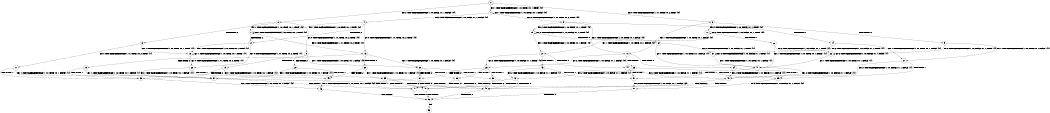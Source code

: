 digraph BCG {
size = "7, 10.5";
center = TRUE;
node [shape = circle];
0 [peripheries = 2];
0 -> 1 [label = "EX !1 !ATOMIC_EXCH_BRANCH (1, +0, TRUE, +0, 1, TRUE) !{0}"];
0 -> 2 [label = "EX !2 !ATOMIC_EXCH_BRANCH (1, +0, FALSE, +1, 1, FALSE) !{0}"];
0 -> 3 [label = "EX !0 !ATOMIC_EXCH_BRANCH (1, +1, TRUE, +0, 2, TRUE) !{0}"];
1 -> 4 [label = "EX !2 !ATOMIC_EXCH_BRANCH (1, +0, FALSE, +1, 1, FALSE) !{0}"];
1 -> 5 [label = "EX !0 !ATOMIC_EXCH_BRANCH (1, +1, TRUE, +0, 2, TRUE) !{0}"];
1 -> 1 [label = "EX !1 !ATOMIC_EXCH_BRANCH (1, +0, TRUE, +0, 1, TRUE) !{0}"];
2 -> 6 [label = "TERMINATE !2"];
2 -> 7 [label = "EX !1 !ATOMIC_EXCH_BRANCH (1, +0, TRUE, +0, 1, TRUE) !{0}"];
2 -> 8 [label = "EX !0 !ATOMIC_EXCH_BRANCH (1, +1, TRUE, +0, 2, TRUE) !{0}"];
3 -> 9 [label = "TERMINATE !0"];
3 -> 10 [label = "EX !1 !ATOMIC_EXCH_BRANCH (1, +0, TRUE, +0, 1, FALSE) !{0}"];
3 -> 11 [label = "EX !2 !ATOMIC_EXCH_BRANCH (1, +0, FALSE, +1, 1, TRUE) !{0}"];
4 -> 12 [label = "TERMINATE !2"];
4 -> 13 [label = "EX !0 !ATOMIC_EXCH_BRANCH (1, +1, TRUE, +0, 2, TRUE) !{0}"];
4 -> 7 [label = "EX !1 !ATOMIC_EXCH_BRANCH (1, +0, TRUE, +0, 1, TRUE) !{0}"];
5 -> 14 [label = "TERMINATE !0"];
5 -> 15 [label = "EX !2 !ATOMIC_EXCH_BRANCH (1, +0, FALSE, +1, 1, TRUE) !{0}"];
5 -> 10 [label = "EX !1 !ATOMIC_EXCH_BRANCH (1, +0, TRUE, +0, 1, FALSE) !{0}"];
6 -> 16 [label = "EX !1 !ATOMIC_EXCH_BRANCH (1, +0, TRUE, +0, 1, TRUE) !{1}"];
6 -> 17 [label = "EX !0 !ATOMIC_EXCH_BRANCH (1, +1, TRUE, +0, 2, TRUE) !{1}"];
7 -> 12 [label = "TERMINATE !2"];
7 -> 13 [label = "EX !0 !ATOMIC_EXCH_BRANCH (1, +1, TRUE, +0, 2, TRUE) !{0}"];
7 -> 7 [label = "EX !1 !ATOMIC_EXCH_BRANCH (1, +0, TRUE, +0, 1, TRUE) !{0}"];
8 -> 18 [label = "TERMINATE !2"];
8 -> 19 [label = "TERMINATE !0"];
8 -> 20 [label = "EX !1 !ATOMIC_EXCH_BRANCH (1, +0, TRUE, +0, 1, FALSE) !{0}"];
9 -> 21 [label = "EX !1 !ATOMIC_EXCH_BRANCH (1, +0, TRUE, +0, 1, FALSE) !{1}"];
9 -> 22 [label = "EX !2 !ATOMIC_EXCH_BRANCH (1, +0, FALSE, +1, 1, TRUE) !{1}"];
10 -> 23 [label = "TERMINATE !1"];
10 -> 24 [label = "TERMINATE !0"];
10 -> 25 [label = "EX !2 !ATOMIC_EXCH_BRANCH (1, +0, FALSE, +1, 1, FALSE) !{0}"];
11 -> 26 [label = "TERMINATE !0"];
11 -> 27 [label = "EX !1 !ATOMIC_EXCH_BRANCH (1, +0, TRUE, +0, 1, FALSE) !{0}"];
11 -> 11 [label = "EX !2 !ATOMIC_EXCH_BRANCH (1, +0, FALSE, +1, 1, TRUE) !{0}"];
12 -> 16 [label = "EX !1 !ATOMIC_EXCH_BRANCH (1, +0, TRUE, +0, 1, TRUE) !{1}"];
12 -> 28 [label = "EX !0 !ATOMIC_EXCH_BRANCH (1, +1, TRUE, +0, 2, TRUE) !{1}"];
13 -> 29 [label = "TERMINATE !2"];
13 -> 30 [label = "TERMINATE !0"];
13 -> 20 [label = "EX !1 !ATOMIC_EXCH_BRANCH (1, +0, TRUE, +0, 1, FALSE) !{0}"];
14 -> 21 [label = "EX !1 !ATOMIC_EXCH_BRANCH (1, +0, TRUE, +0, 1, FALSE) !{1}"];
14 -> 31 [label = "EX !2 !ATOMIC_EXCH_BRANCH (1, +0, FALSE, +1, 1, TRUE) !{1}"];
15 -> 32 [label = "TERMINATE !0"];
15 -> 15 [label = "EX !2 !ATOMIC_EXCH_BRANCH (1, +0, FALSE, +1, 1, TRUE) !{0}"];
15 -> 27 [label = "EX !1 !ATOMIC_EXCH_BRANCH (1, +0, TRUE, +0, 1, FALSE) !{0}"];
16 -> 28 [label = "EX !0 !ATOMIC_EXCH_BRANCH (1, +1, TRUE, +0, 2, TRUE) !{1}"];
16 -> 16 [label = "EX !1 !ATOMIC_EXCH_BRANCH (1, +0, TRUE, +0, 1, TRUE) !{1}"];
17 -> 33 [label = "TERMINATE !0"];
17 -> 34 [label = "EX !1 !ATOMIC_EXCH_BRANCH (1, +0, TRUE, +0, 1, FALSE) !{1}"];
18 -> 33 [label = "TERMINATE !0"];
18 -> 34 [label = "EX !1 !ATOMIC_EXCH_BRANCH (1, +0, TRUE, +0, 1, FALSE) !{1}"];
19 -> 33 [label = "TERMINATE !2"];
19 -> 35 [label = "EX !1 !ATOMIC_EXCH_BRANCH (1, +0, TRUE, +0, 1, FALSE) !{1}"];
20 -> 36 [label = "TERMINATE !1"];
20 -> 37 [label = "TERMINATE !2"];
20 -> 38 [label = "TERMINATE !0"];
21 -> 39 [label = "TERMINATE !1"];
21 -> 40 [label = "EX !2 !ATOMIC_EXCH_BRANCH (1, +0, FALSE, +1, 1, FALSE) !{1}"];
22 -> 41 [label = "EX !1 !ATOMIC_EXCH_BRANCH (1, +0, TRUE, +0, 1, FALSE) !{1}"];
22 -> 22 [label = "EX !2 !ATOMIC_EXCH_BRANCH (1, +0, FALSE, +1, 1, TRUE) !{1}"];
23 -> 39 [label = "TERMINATE !0"];
23 -> 42 [label = "EX !2 !ATOMIC_EXCH_BRANCH (1, +0, FALSE, +1, 1, FALSE) !{1}"];
24 -> 39 [label = "TERMINATE !1"];
24 -> 40 [label = "EX !2 !ATOMIC_EXCH_BRANCH (1, +0, FALSE, +1, 1, FALSE) !{1}"];
25 -> 36 [label = "TERMINATE !1"];
25 -> 37 [label = "TERMINATE !2"];
25 -> 38 [label = "TERMINATE !0"];
26 -> 22 [label = "EX !2 !ATOMIC_EXCH_BRANCH (1, +0, FALSE, +1, 1, TRUE) !{1}"];
26 -> 41 [label = "EX !1 !ATOMIC_EXCH_BRANCH (1, +0, TRUE, +0, 1, FALSE) !{1}"];
27 -> 43 [label = "TERMINATE !1"];
27 -> 44 [label = "TERMINATE !0"];
27 -> 25 [label = "EX !2 !ATOMIC_EXCH_BRANCH (1, +0, FALSE, +1, 1, FALSE) !{0}"];
28 -> 45 [label = "TERMINATE !0"];
28 -> 34 [label = "EX !1 !ATOMIC_EXCH_BRANCH (1, +0, TRUE, +0, 1, FALSE) !{1}"];
29 -> 34 [label = "EX !1 !ATOMIC_EXCH_BRANCH (1, +0, TRUE, +0, 1, FALSE) !{1}"];
29 -> 45 [label = "TERMINATE !0"];
30 -> 35 [label = "EX !1 !ATOMIC_EXCH_BRANCH (1, +0, TRUE, +0, 1, FALSE) !{1}"];
30 -> 45 [label = "TERMINATE !2"];
31 -> 31 [label = "EX !2 !ATOMIC_EXCH_BRANCH (1, +0, FALSE, +1, 1, TRUE) !{1}"];
31 -> 41 [label = "EX !1 !ATOMIC_EXCH_BRANCH (1, +0, TRUE, +0, 1, FALSE) !{1}"];
32 -> 31 [label = "EX !2 !ATOMIC_EXCH_BRANCH (1, +0, FALSE, +1, 1, TRUE) !{1}"];
32 -> 41 [label = "EX !1 !ATOMIC_EXCH_BRANCH (1, +0, TRUE, +0, 1, FALSE) !{1}"];
33 -> 46 [label = "EX !1 !ATOMIC_EXCH_BRANCH (1, +0, TRUE, +0, 1, FALSE) !{2}"];
34 -> 47 [label = "TERMINATE !1"];
34 -> 48 [label = "TERMINATE !0"];
35 -> 49 [label = "TERMINATE !1"];
35 -> 48 [label = "TERMINATE !2"];
36 -> 47 [label = "TERMINATE !2"];
36 -> 49 [label = "TERMINATE !0"];
37 -> 47 [label = "TERMINATE !1"];
37 -> 48 [label = "TERMINATE !0"];
38 -> 49 [label = "TERMINATE !1"];
38 -> 48 [label = "TERMINATE !2"];
39 -> 50 [label = "EX !2 !ATOMIC_EXCH_BRANCH (1, +0, FALSE, +1, 1, FALSE) !{2}"];
40 -> 49 [label = "TERMINATE !1"];
40 -> 48 [label = "TERMINATE !2"];
41 -> 51 [label = "TERMINATE !1"];
41 -> 40 [label = "EX !2 !ATOMIC_EXCH_BRANCH (1, +0, FALSE, +1, 1, FALSE) !{1}"];
42 -> 47 [label = "TERMINATE !2"];
42 -> 49 [label = "TERMINATE !0"];
43 -> 42 [label = "EX !2 !ATOMIC_EXCH_BRANCH (1, +0, FALSE, +1, 1, FALSE) !{1}"];
43 -> 51 [label = "TERMINATE !0"];
44 -> 40 [label = "EX !2 !ATOMIC_EXCH_BRANCH (1, +0, FALSE, +1, 1, FALSE) !{1}"];
44 -> 51 [label = "TERMINATE !1"];
45 -> 46 [label = "EX !1 !ATOMIC_EXCH_BRANCH (1, +0, TRUE, +0, 1, FALSE) !{2}"];
46 -> 52 [label = "TERMINATE !1"];
47 -> 52 [label = "TERMINATE !0"];
48 -> 52 [label = "TERMINATE !1"];
49 -> 52 [label = "TERMINATE !2"];
50 -> 52 [label = "TERMINATE !2"];
51 -> 50 [label = "EX !2 !ATOMIC_EXCH_BRANCH (1, +0, FALSE, +1, 1, FALSE) !{2}"];
52 -> 53 [label = "exit"];
}
